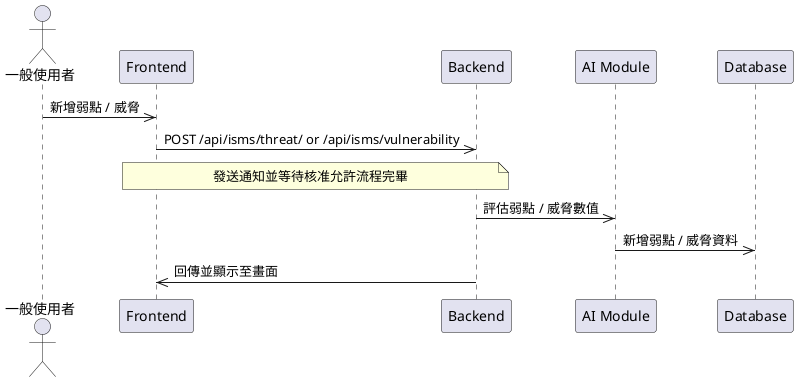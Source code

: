 @startuml
actor User as "一般使用者"
participant Frontend
participant Backend
participant AI_Module as "AI Module"
participant Database

User ->> Frontend: 新增弱點 / 威脅
Frontend ->> Backend: POST /api/isms/threat/ or /api/isms/vulnerability
note over Backend, Frontend: 發送通知並等待核准允許流程完畢
Backend ->> AI_Module: 評估弱點 / 威脅數值
AI_Module ->> Database: 新增弱點 / 威脅資料
Backend ->> Frontend: 回傳並顯示至畫面
@enduml

